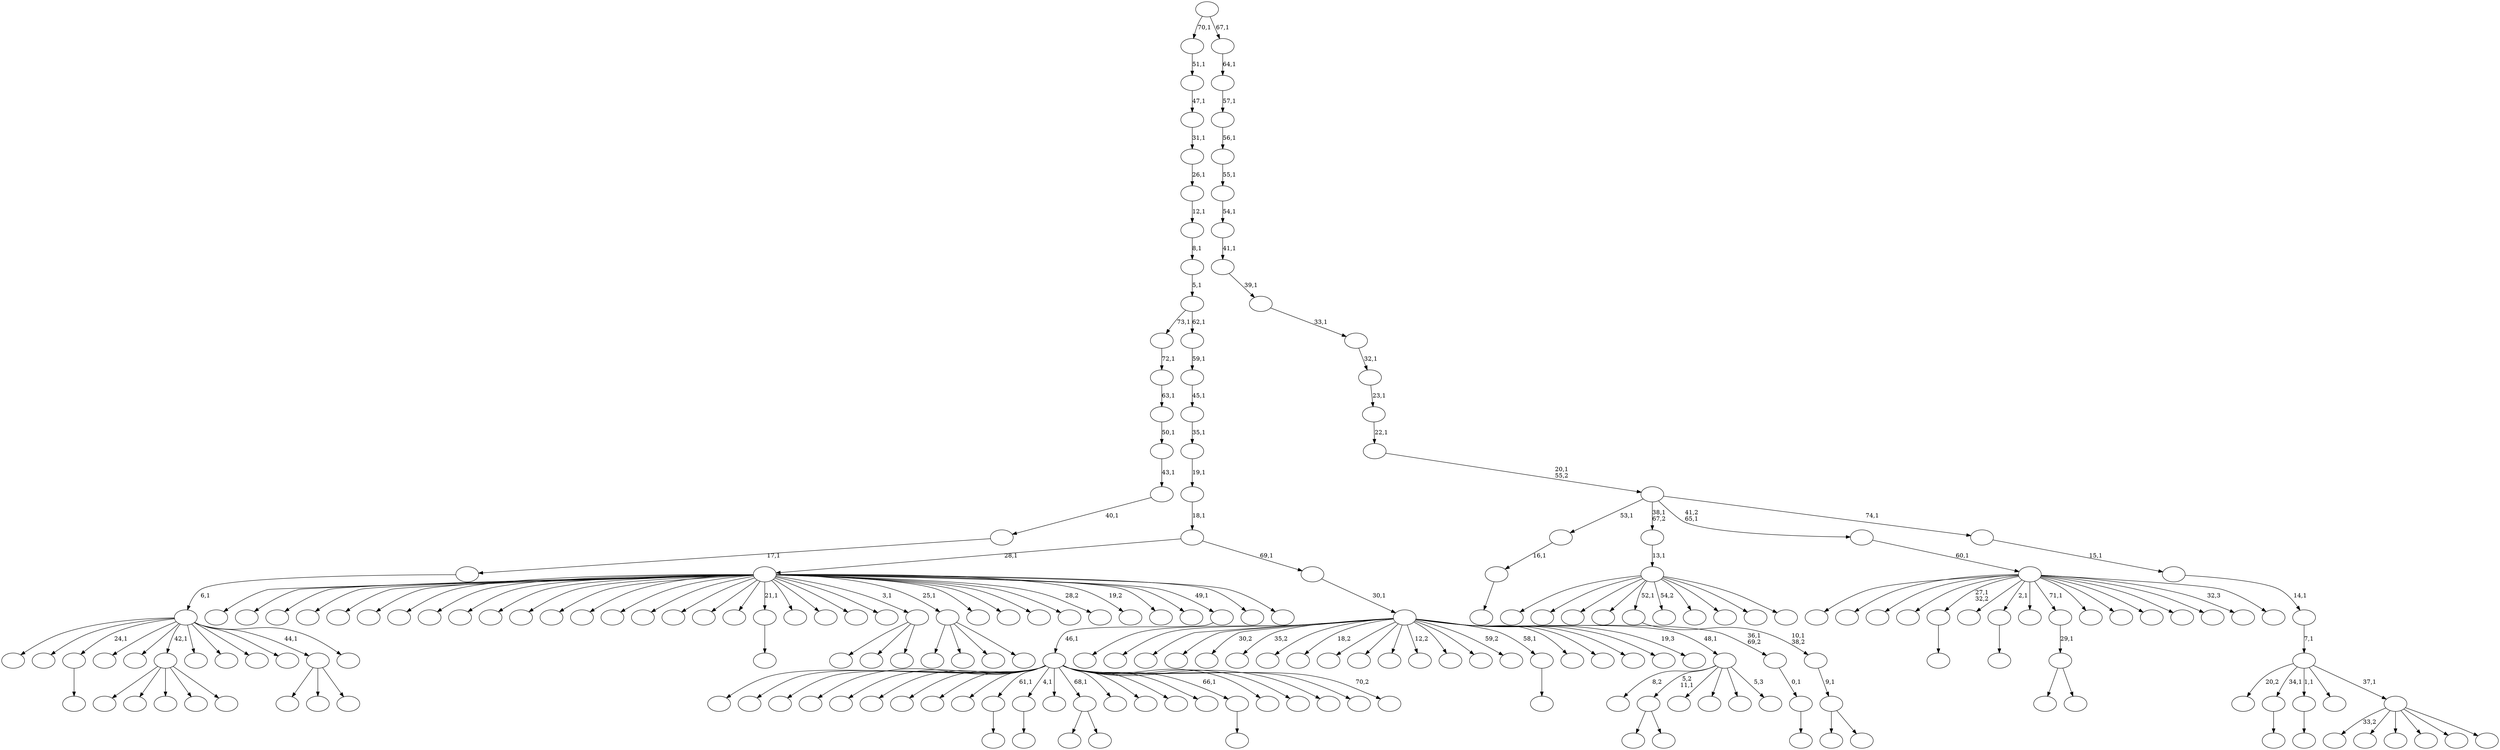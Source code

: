 digraph T {
	225 [label=""]
	224 [label=""]
	223 [label=""]
	222 [label=""]
	221 [label=""]
	220 [label=""]
	219 [label=""]
	218 [label=""]
	217 [label=""]
	216 [label=""]
	215 [label=""]
	214 [label=""]
	213 [label=""]
	212 [label=""]
	211 [label=""]
	210 [label=""]
	209 [label=""]
	208 [label=""]
	207 [label=""]
	206 [label=""]
	205 [label=""]
	204 [label=""]
	203 [label=""]
	202 [label=""]
	201 [label=""]
	200 [label=""]
	199 [label=""]
	198 [label=""]
	197 [label=""]
	196 [label=""]
	195 [label=""]
	194 [label=""]
	193 [label=""]
	192 [label=""]
	191 [label=""]
	190 [label=""]
	189 [label=""]
	188 [label=""]
	187 [label=""]
	186 [label=""]
	185 [label=""]
	184 [label=""]
	183 [label=""]
	182 [label=""]
	181 [label=""]
	180 [label=""]
	179 [label=""]
	178 [label=""]
	177 [label=""]
	176 [label=""]
	175 [label=""]
	174 [label=""]
	173 [label=""]
	172 [label=""]
	171 [label=""]
	170 [label=""]
	169 [label=""]
	168 [label=""]
	167 [label=""]
	166 [label=""]
	165 [label=""]
	164 [label=""]
	163 [label=""]
	162 [label=""]
	161 [label=""]
	160 [label=""]
	159 [label=""]
	158 [label=""]
	157 [label=""]
	156 [label=""]
	155 [label=""]
	154 [label=""]
	153 [label=""]
	152 [label=""]
	151 [label=""]
	150 [label=""]
	149 [label=""]
	148 [label=""]
	147 [label=""]
	146 [label=""]
	145 [label=""]
	144 [label=""]
	143 [label=""]
	142 [label=""]
	141 [label=""]
	140 [label=""]
	139 [label=""]
	138 [label=""]
	137 [label=""]
	136 [label=""]
	135 [label=""]
	134 [label=""]
	133 [label=""]
	132 [label=""]
	131 [label=""]
	130 [label=""]
	129 [label=""]
	128 [label=""]
	127 [label=""]
	126 [label=""]
	125 [label=""]
	124 [label=""]
	123 [label=""]
	122 [label=""]
	121 [label=""]
	120 [label=""]
	119 [label=""]
	118 [label=""]
	117 [label=""]
	116 [label=""]
	115 [label=""]
	114 [label=""]
	113 [label=""]
	112 [label=""]
	111 [label=""]
	110 [label=""]
	109 [label=""]
	108 [label=""]
	107 [label=""]
	106 [label=""]
	105 [label=""]
	104 [label=""]
	103 [label=""]
	102 [label=""]
	101 [label=""]
	100 [label=""]
	99 [label=""]
	98 [label=""]
	97 [label=""]
	96 [label=""]
	95 [label=""]
	94 [label=""]
	93 [label=""]
	92 [label=""]
	91 [label=""]
	90 [label=""]
	89 [label=""]
	88 [label=""]
	87 [label=""]
	86 [label=""]
	85 [label=""]
	84 [label=""]
	83 [label=""]
	82 [label=""]
	81 [label=""]
	80 [label=""]
	79 [label=""]
	78 [label=""]
	77 [label=""]
	76 [label=""]
	75 [label=""]
	74 [label=""]
	73 [label=""]
	72 [label=""]
	71 [label=""]
	70 [label=""]
	69 [label=""]
	68 [label=""]
	67 [label=""]
	66 [label=""]
	65 [label=""]
	64 [label=""]
	63 [label=""]
	62 [label=""]
	61 [label=""]
	60 [label=""]
	59 [label=""]
	58 [label=""]
	57 [label=""]
	56 [label=""]
	55 [label=""]
	54 [label=""]
	53 [label=""]
	52 [label=""]
	51 [label=""]
	50 [label=""]
	49 [label=""]
	48 [label=""]
	47 [label=""]
	46 [label=""]
	45 [label=""]
	44 [label=""]
	43 [label=""]
	42 [label=""]
	41 [label=""]
	40 [label=""]
	39 [label=""]
	38 [label=""]
	37 [label=""]
	36 [label=""]
	35 [label=""]
	34 [label=""]
	33 [label=""]
	32 [label=""]
	31 [label=""]
	30 [label=""]
	29 [label=""]
	28 [label=""]
	27 [label=""]
	26 [label=""]
	25 [label=""]
	24 [label=""]
	23 [label=""]
	22 [label=""]
	21 [label=""]
	20 [label=""]
	19 [label=""]
	18 [label=""]
	17 [label=""]
	16 [label=""]
	15 [label=""]
	14 [label=""]
	13 [label=""]
	12 [label=""]
	11 [label=""]
	10 [label=""]
	9 [label=""]
	8 [label=""]
	7 [label=""]
	6 [label=""]
	5 [label=""]
	4 [label=""]
	3 [label=""]
	2 [label=""]
	1 [label=""]
	0 [label=""]
	211 -> 212 [label=""]
	210 -> 211 [label="16,1"]
	181 -> 182 [label=""]
	179 -> 180 [label=""]
	175 -> 176 [label=""]
	166 -> 167 [label=""]
	162 -> 163 [label=""]
	160 -> 161 [label=""]
	155 -> 156 [label=""]
	148 -> 222 [label=""]
	148 -> 205 [label=""]
	148 -> 202 [label=""]
	148 -> 165 [label=""]
	148 -> 149 [label=""]
	144 -> 174 [label=""]
	144 -> 145 [label=""]
	139 -> 215 [label=""]
	139 -> 140 [label=""]
	138 -> 139 [label="9,1"]
	137 -> 138 [label="10,1\n38,2"]
	129 -> 199 [label=""]
	129 -> 130 [label=""]
	128 -> 129 [label="29,1"]
	113 -> 114 [label=""]
	108 -> 186 [label=""]
	108 -> 109 [label=""]
	106 -> 107 [label=""]
	99 -> 100 [label=""]
	85 -> 152 [label=""]
	85 -> 127 [label=""]
	85 -> 86 [label=""]
	83 -> 197 [label=""]
	83 -> 183 [label=""]
	83 -> 134 [label=""]
	83 -> 84 [label=""]
	66 -> 119 [label=""]
	66 -> 81 [label=""]
	66 -> 67 [label=""]
	64 -> 224 [label=""]
	64 -> 220 [label=""]
	64 -> 159 [label=""]
	64 -> 146 [label=""]
	64 -> 137 [label="52,1"]
	64 -> 136 [label="54,2"]
	64 -> 126 [label=""]
	64 -> 94 [label=""]
	64 -> 87 [label=""]
	64 -> 65 [label=""]
	63 -> 64 [label="13,1"]
	58 -> 221 [label=""]
	58 -> 218 [label=""]
	58 -> 214 [label=""]
	58 -> 209 [label=""]
	58 -> 181 [label="27,1\n32,2"]
	58 -> 170 [label=""]
	58 -> 155 [label="2,1"]
	58 -> 154 [label=""]
	58 -> 128 [label="71,1"]
	58 -> 112 [label=""]
	58 -> 104 [label=""]
	58 -> 102 [label=""]
	58 -> 96 [label=""]
	58 -> 93 [label=""]
	58 -> 89 [label="32,3"]
	58 -> 59 [label=""]
	57 -> 58 [label="60,1"]
	55 -> 204 [label="8,2"]
	55 -> 108 [label="5,2\n11,1"]
	55 -> 95 [label=""]
	55 -> 80 [label=""]
	55 -> 60 [label=""]
	55 -> 56 [label="5,3"]
	52 -> 195 [label=""]
	52 -> 194 [label=""]
	52 -> 193 [label=""]
	52 -> 191 [label=""]
	52 -> 189 [label=""]
	52 -> 188 [label=""]
	52 -> 187 [label=""]
	52 -> 184 [label=""]
	52 -> 172 [label=""]
	52 -> 166 [label="61,1"]
	52 -> 162 [label="4,1"]
	52 -> 150 [label=""]
	52 -> 144 [label="68,1"]
	52 -> 133 [label=""]
	52 -> 124 [label=""]
	52 -> 123 [label=""]
	52 -> 105 [label=""]
	52 -> 99 [label="66,1"]
	52 -> 98 [label=""]
	52 -> 90 [label=""]
	52 -> 69 [label=""]
	52 -> 61 [label=""]
	52 -> 53 [label="70,2"]
	51 -> 52 [label="46,1"]
	49 -> 223 [label=""]
	49 -> 190 [label=""]
	49 -> 175 [label="24,1"]
	49 -> 168 [label=""]
	49 -> 157 [label=""]
	49 -> 148 [label="42,1"]
	49 -> 142 [label=""]
	49 -> 122 [label=""]
	49 -> 110 [label=""]
	49 -> 75 [label=""]
	49 -> 66 [label="44,1"]
	49 -> 50 [label=""]
	48 -> 49 [label="6,1"]
	47 -> 48 [label="17,1"]
	46 -> 47 [label="40,1"]
	45 -> 46 [label="43,1"]
	44 -> 45 [label="50,1"]
	43 -> 44 [label="63,1"]
	42 -> 43 [label="72,1"]
	39 -> 225 [label=""]
	39 -> 219 [label=""]
	39 -> 208 [label=""]
	39 -> 206 [label=""]
	39 -> 201 [label=""]
	39 -> 200 [label=""]
	39 -> 198 [label=""]
	39 -> 185 [label=""]
	39 -> 178 [label=""]
	39 -> 169 [label=""]
	39 -> 164 [label=""]
	39 -> 153 [label=""]
	39 -> 151 [label=""]
	39 -> 132 [label=""]
	39 -> 131 [label=""]
	39 -> 120 [label=""]
	39 -> 117 [label=""]
	39 -> 116 [label=""]
	39 -> 113 [label="21,1"]
	39 -> 111 [label=""]
	39 -> 103 [label=""]
	39 -> 92 [label=""]
	39 -> 91 [label=""]
	39 -> 85 [label="3,1"]
	39 -> 83 [label="25,1"]
	39 -> 82 [label=""]
	39 -> 79 [label=""]
	39 -> 77 [label=""]
	39 -> 74 [label=""]
	39 -> 73 [label="28,2"]
	39 -> 70 [label="19,2"]
	39 -> 62 [label=""]
	39 -> 54 [label=""]
	39 -> 51 [label="49,1"]
	39 -> 41 [label=""]
	39 -> 40 [label=""]
	37 -> 38 [label=""]
	36 -> 37 [label="0,1"]
	35 -> 216 [label=""]
	35 -> 207 [label=""]
	35 -> 203 [label=""]
	35 -> 196 [label=""]
	35 -> 192 [label="30,2"]
	35 -> 177 [label="35,2"]
	35 -> 173 [label=""]
	35 -> 171 [label="18,2"]
	35 -> 158 [label=""]
	35 -> 147 [label=""]
	35 -> 143 [label=""]
	35 -> 141 [label="12,2"]
	35 -> 135 [label=""]
	35 -> 125 [label=""]
	35 -> 121 [label="59,2"]
	35 -> 106 [label="58,1"]
	35 -> 97 [label=""]
	35 -> 88 [label=""]
	35 -> 78 [label=""]
	35 -> 76 [label=""]
	35 -> 68 [label="19,3"]
	35 -> 55 [label="48,1"]
	35 -> 36 [label="36,1\n69,2"]
	34 -> 35 [label="30,1"]
	33 -> 39 [label="28,1"]
	33 -> 34 [label="69,1"]
	32 -> 33 [label="18,1"]
	31 -> 32 [label="19,1"]
	30 -> 31 [label="35,1"]
	29 -> 30 [label="45,1"]
	28 -> 29 [label="59,1"]
	27 -> 42 [label="73,1"]
	27 -> 28 [label="62,1"]
	26 -> 27 [label="5,1"]
	25 -> 26 [label="8,1"]
	24 -> 25 [label="12,1"]
	23 -> 24 [label="26,1"]
	22 -> 23 [label="31,1"]
	21 -> 22 [label="47,1"]
	20 -> 21 [label="51,1"]
	18 -> 213 [label="33,2"]
	18 -> 118 [label=""]
	18 -> 115 [label=""]
	18 -> 101 [label=""]
	18 -> 71 [label=""]
	18 -> 19 [label=""]
	17 -> 217 [label="20,2"]
	17 -> 179 [label="34,1"]
	17 -> 160 [label="1,1"]
	17 -> 72 [label=""]
	17 -> 18 [label="37,1"]
	16 -> 17 [label="7,1"]
	15 -> 16 [label="14,1"]
	14 -> 15 [label="15,1"]
	13 -> 210 [label="53,1"]
	13 -> 63 [label="38,1\n67,2"]
	13 -> 57 [label="41,2\n65,1"]
	13 -> 14 [label="74,1"]
	12 -> 13 [label="20,1\n55,2"]
	11 -> 12 [label="22,1"]
	10 -> 11 [label="23,1"]
	9 -> 10 [label="32,1"]
	8 -> 9 [label="33,1"]
	7 -> 8 [label="39,1"]
	6 -> 7 [label="41,1"]
	5 -> 6 [label="54,1"]
	4 -> 5 [label="55,1"]
	3 -> 4 [label="56,1"]
	2 -> 3 [label="57,1"]
	1 -> 2 [label="64,1"]
	0 -> 20 [label="70,1"]
	0 -> 1 [label="67,1"]
}
